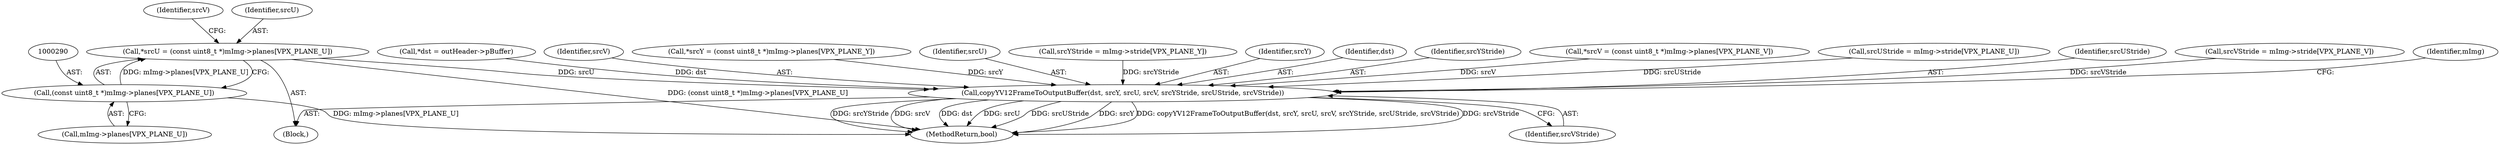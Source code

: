 digraph "0_Android_f9ed2fe6d61259e779a37d4c2d7edb33a1c1f8ba@pointer" {
"1000287" [label="(Call,*srcU = (const uint8_t *)mImg->planes[VPX_PLANE_U])"];
"1000289" [label="(Call,(const uint8_t *)mImg->planes[VPX_PLANE_U])"];
"1000330" [label="(Call,copyYV12FrameToOutputBuffer(dst, srcY, srcU, srcV, srcYStride, srcUStride, srcVStride))"];
"1000335" [label="(Identifier,srcYStride)"];
"1000297" [label="(Call,*srcV = (const uint8_t *)mImg->planes[VPX_PLANE_V])"];
"1000291" [label="(Call,mImg->planes[VPX_PLANE_U])"];
"1000315" [label="(Call,srcUStride = mImg->stride[VPX_PLANE_U])"];
"1000289" [label="(Call,(const uint8_t *)mImg->planes[VPX_PLANE_U])"];
"1000336" [label="(Identifier,srcUStride)"];
"1000323" [label="(Call,srcVStride = mImg->stride[VPX_PLANE_V])"];
"1000337" [label="(Identifier,srcVStride)"];
"1000351" [label="(Identifier,mImg)"];
"1000271" [label="(Call,*dst = outHeader->pBuffer)"];
"1000269" [label="(Block,)"];
"1000334" [label="(Identifier,srcV)"];
"1000287" [label="(Call,*srcU = (const uint8_t *)mImg->planes[VPX_PLANE_U])"];
"1000298" [label="(Identifier,srcV)"];
"1000330" [label="(Call,copyYV12FrameToOutputBuffer(dst, srcY, srcU, srcV, srcYStride, srcUStride, srcVStride))"];
"1000277" [label="(Call,*srcY = (const uint8_t *)mImg->planes[VPX_PLANE_Y])"];
"1000333" [label="(Identifier,srcU)"];
"1000288" [label="(Identifier,srcU)"];
"1000307" [label="(Call,srcYStride = mImg->stride[VPX_PLANE_Y])"];
"1000416" [label="(MethodReturn,bool)"];
"1000332" [label="(Identifier,srcY)"];
"1000331" [label="(Identifier,dst)"];
"1000287" -> "1000269"  [label="AST: "];
"1000287" -> "1000289"  [label="CFG: "];
"1000288" -> "1000287"  [label="AST: "];
"1000289" -> "1000287"  [label="AST: "];
"1000298" -> "1000287"  [label="CFG: "];
"1000287" -> "1000416"  [label="DDG: (const uint8_t *)mImg->planes[VPX_PLANE_U]"];
"1000289" -> "1000287"  [label="DDG: mImg->planes[VPX_PLANE_U]"];
"1000287" -> "1000330"  [label="DDG: srcU"];
"1000289" -> "1000291"  [label="CFG: "];
"1000290" -> "1000289"  [label="AST: "];
"1000291" -> "1000289"  [label="AST: "];
"1000289" -> "1000416"  [label="DDG: mImg->planes[VPX_PLANE_U]"];
"1000330" -> "1000269"  [label="AST: "];
"1000330" -> "1000337"  [label="CFG: "];
"1000331" -> "1000330"  [label="AST: "];
"1000332" -> "1000330"  [label="AST: "];
"1000333" -> "1000330"  [label="AST: "];
"1000334" -> "1000330"  [label="AST: "];
"1000335" -> "1000330"  [label="AST: "];
"1000336" -> "1000330"  [label="AST: "];
"1000337" -> "1000330"  [label="AST: "];
"1000351" -> "1000330"  [label="CFG: "];
"1000330" -> "1000416"  [label="DDG: srcV"];
"1000330" -> "1000416"  [label="DDG: dst"];
"1000330" -> "1000416"  [label="DDG: srcU"];
"1000330" -> "1000416"  [label="DDG: srcUStride"];
"1000330" -> "1000416"  [label="DDG: srcY"];
"1000330" -> "1000416"  [label="DDG: copyYV12FrameToOutputBuffer(dst, srcY, srcU, srcV, srcYStride, srcUStride, srcVStride)"];
"1000330" -> "1000416"  [label="DDG: srcVStride"];
"1000330" -> "1000416"  [label="DDG: srcYStride"];
"1000271" -> "1000330"  [label="DDG: dst"];
"1000277" -> "1000330"  [label="DDG: srcY"];
"1000297" -> "1000330"  [label="DDG: srcV"];
"1000307" -> "1000330"  [label="DDG: srcYStride"];
"1000315" -> "1000330"  [label="DDG: srcUStride"];
"1000323" -> "1000330"  [label="DDG: srcVStride"];
}

